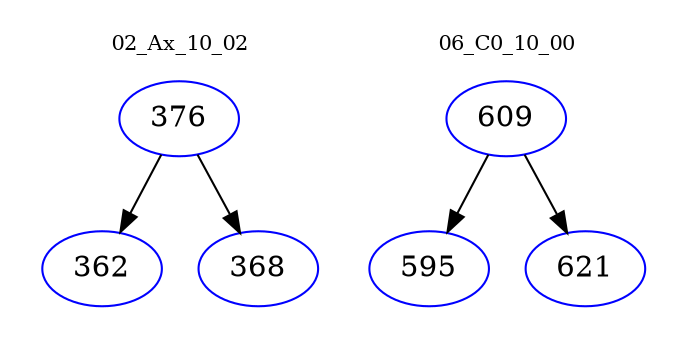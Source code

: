 digraph{
subgraph cluster_0 {
color = white
label = "02_Ax_10_02";
fontsize=10;
T0_376 [label="376", color="blue"]
T0_376 -> T0_362 [color="black"]
T0_362 [label="362", color="blue"]
T0_376 -> T0_368 [color="black"]
T0_368 [label="368", color="blue"]
}
subgraph cluster_1 {
color = white
label = "06_C0_10_00";
fontsize=10;
T1_609 [label="609", color="blue"]
T1_609 -> T1_595 [color="black"]
T1_595 [label="595", color="blue"]
T1_609 -> T1_621 [color="black"]
T1_621 [label="621", color="blue"]
}
}
